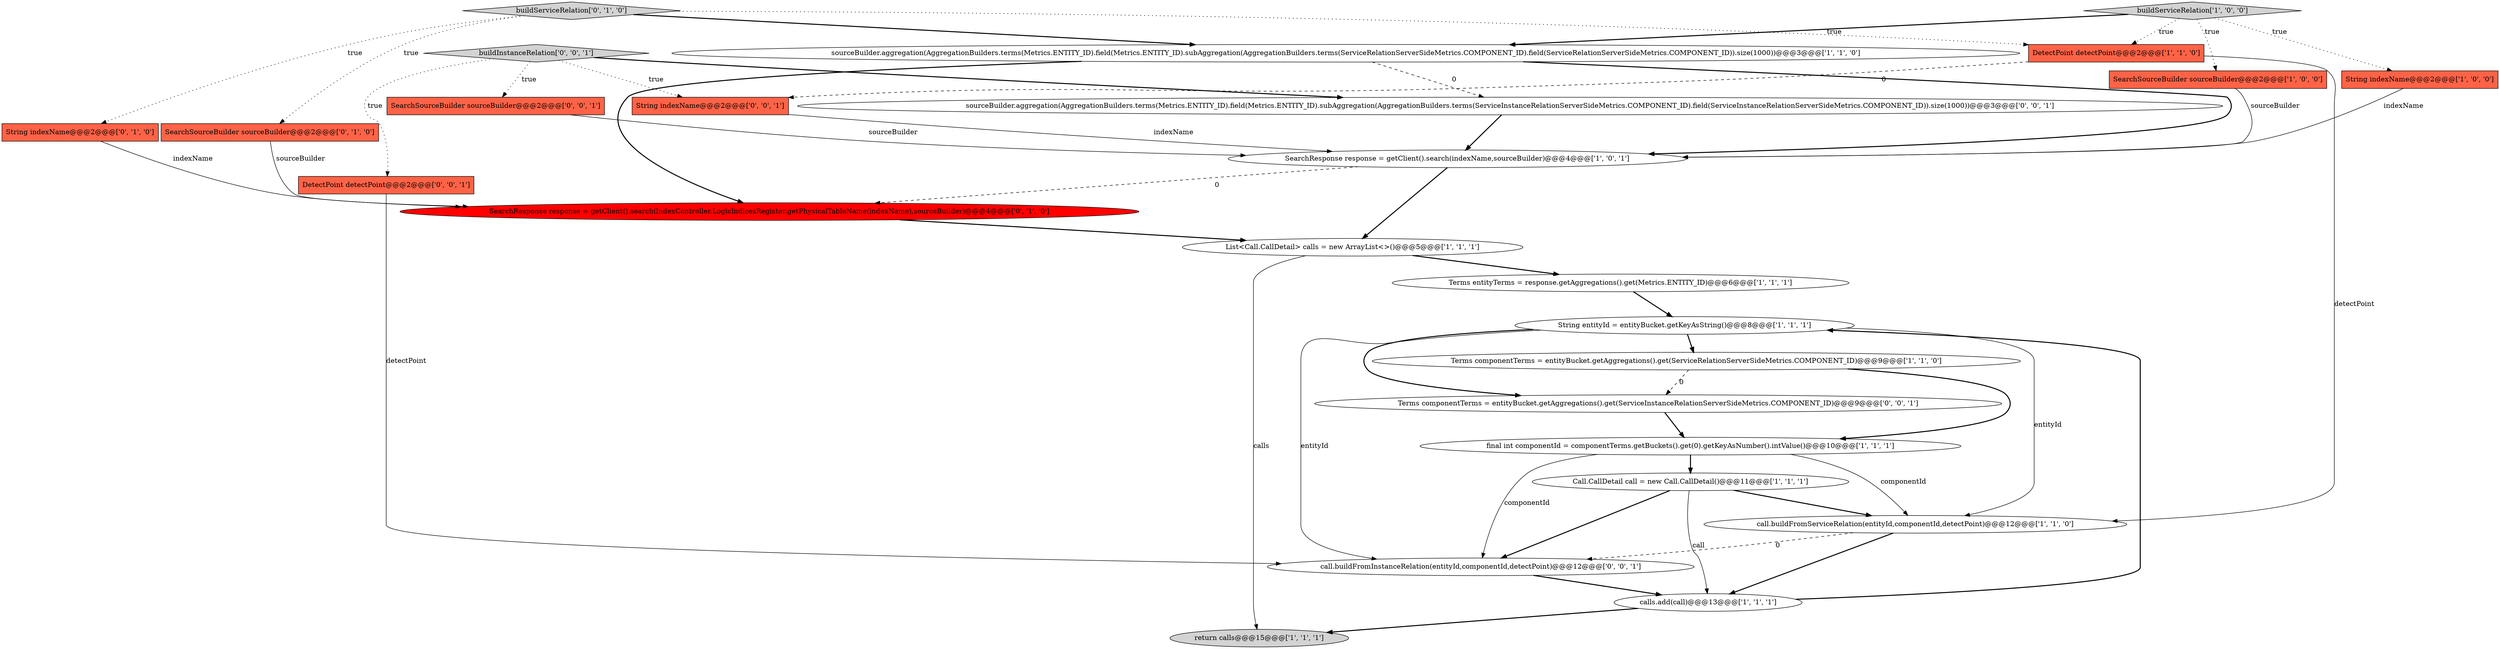 digraph {
18 [style = filled, label = "buildServiceRelation['0', '1', '0']", fillcolor = lightgray, shape = diamond image = "AAA0AAABBB2BBB"];
7 [style = filled, label = "Terms componentTerms = entityBucket.getAggregations().get(ServiceRelationServerSideMetrics.COMPONENT_ID)@@@9@@@['1', '1', '0']", fillcolor = white, shape = ellipse image = "AAA0AAABBB1BBB"];
10 [style = filled, label = "final int componentId = componentTerms.getBuckets().get(0).getKeyAsNumber().intValue()@@@10@@@['1', '1', '1']", fillcolor = white, shape = ellipse image = "AAA0AAABBB1BBB"];
22 [style = filled, label = "SearchSourceBuilder sourceBuilder@@@2@@@['0', '0', '1']", fillcolor = tomato, shape = box image = "AAA0AAABBB3BBB"];
24 [style = filled, label = "call.buildFromInstanceRelation(entityId,componentId,detectPoint)@@@12@@@['0', '0', '1']", fillcolor = white, shape = ellipse image = "AAA0AAABBB3BBB"];
11 [style = filled, label = "SearchSourceBuilder sourceBuilder@@@2@@@['1', '0', '0']", fillcolor = tomato, shape = box image = "AAA0AAABBB1BBB"];
6 [style = filled, label = "sourceBuilder.aggregation(AggregationBuilders.terms(Metrics.ENTITY_ID).field(Metrics.ENTITY_ID).subAggregation(AggregationBuilders.terms(ServiceRelationServerSideMetrics.COMPONENT_ID).field(ServiceRelationServerSideMetrics.COMPONENT_ID)).size(1000))@@@3@@@['1', '1', '0']", fillcolor = white, shape = ellipse image = "AAA0AAABBB1BBB"];
5 [style = filled, label = "Terms entityTerms = response.getAggregations().get(Metrics.ENTITY_ID)@@@6@@@['1', '1', '1']", fillcolor = white, shape = ellipse image = "AAA0AAABBB1BBB"];
13 [style = filled, label = "buildServiceRelation['1', '0', '0']", fillcolor = lightgray, shape = diamond image = "AAA0AAABBB1BBB"];
15 [style = filled, label = "String indexName@@@2@@@['0', '1', '0']", fillcolor = tomato, shape = box image = "AAA0AAABBB2BBB"];
8 [style = filled, label = "return calls@@@15@@@['1', '1', '1']", fillcolor = lightgray, shape = ellipse image = "AAA0AAABBB1BBB"];
9 [style = filled, label = "calls.add(call)@@@13@@@['1', '1', '1']", fillcolor = white, shape = ellipse image = "AAA0AAABBB1BBB"];
21 [style = filled, label = "buildInstanceRelation['0', '0', '1']", fillcolor = lightgray, shape = diamond image = "AAA0AAABBB3BBB"];
17 [style = filled, label = "SearchResponse response = getClient().search(IndexController.LogicIndicesRegister.getPhysicalTableName(indexName),sourceBuilder)@@@4@@@['0', '1', '0']", fillcolor = red, shape = ellipse image = "AAA1AAABBB2BBB"];
14 [style = filled, label = "DetectPoint detectPoint@@@2@@@['1', '1', '0']", fillcolor = tomato, shape = box image = "AAA0AAABBB1BBB"];
16 [style = filled, label = "SearchSourceBuilder sourceBuilder@@@2@@@['0', '1', '0']", fillcolor = tomato, shape = box image = "AAA0AAABBB2BBB"];
2 [style = filled, label = "String entityId = entityBucket.getKeyAsString()@@@8@@@['1', '1', '1']", fillcolor = white, shape = ellipse image = "AAA0AAABBB1BBB"];
1 [style = filled, label = "SearchResponse response = getClient().search(indexName,sourceBuilder)@@@4@@@['1', '0', '1']", fillcolor = white, shape = ellipse image = "AAA0AAABBB1BBB"];
0 [style = filled, label = "call.buildFromServiceRelation(entityId,componentId,detectPoint)@@@12@@@['1', '1', '0']", fillcolor = white, shape = ellipse image = "AAA0AAABBB1BBB"];
4 [style = filled, label = "Call.CallDetail call = new Call.CallDetail()@@@11@@@['1', '1', '1']", fillcolor = white, shape = ellipse image = "AAA0AAABBB1BBB"];
12 [style = filled, label = "List<Call.CallDetail> calls = new ArrayList<>()@@@5@@@['1', '1', '1']", fillcolor = white, shape = ellipse image = "AAA0AAABBB1BBB"];
19 [style = filled, label = "DetectPoint detectPoint@@@2@@@['0', '0', '1']", fillcolor = tomato, shape = box image = "AAA0AAABBB3BBB"];
20 [style = filled, label = "sourceBuilder.aggregation(AggregationBuilders.terms(Metrics.ENTITY_ID).field(Metrics.ENTITY_ID).subAggregation(AggregationBuilders.terms(ServiceInstanceRelationServerSideMetrics.COMPONENT_ID).field(ServiceInstanceRelationServerSideMetrics.COMPONENT_ID)).size(1000))@@@3@@@['0', '0', '1']", fillcolor = white, shape = ellipse image = "AAA0AAABBB3BBB"];
23 [style = filled, label = "String indexName@@@2@@@['0', '0', '1']", fillcolor = tomato, shape = box image = "AAA0AAABBB3BBB"];
25 [style = filled, label = "Terms componentTerms = entityBucket.getAggregations().get(ServiceInstanceRelationServerSideMetrics.COMPONENT_ID)@@@9@@@['0', '0', '1']", fillcolor = white, shape = ellipse image = "AAA0AAABBB3BBB"];
3 [style = filled, label = "String indexName@@@2@@@['1', '0', '0']", fillcolor = tomato, shape = box image = "AAA0AAABBB1BBB"];
6->17 [style = bold, label=""];
4->9 [style = solid, label="call"];
16->17 [style = solid, label="sourceBuilder"];
0->9 [style = bold, label=""];
4->24 [style = bold, label=""];
12->5 [style = bold, label=""];
13->3 [style = dotted, label="true"];
18->16 [style = dotted, label="true"];
3->1 [style = solid, label="indexName"];
7->10 [style = bold, label=""];
9->2 [style = bold, label=""];
11->1 [style = solid, label="sourceBuilder"];
6->20 [style = dashed, label="0"];
14->0 [style = solid, label="detectPoint"];
18->15 [style = dotted, label="true"];
21->22 [style = dotted, label="true"];
2->0 [style = solid, label="entityId"];
20->1 [style = bold, label=""];
15->17 [style = solid, label="indexName"];
9->8 [style = bold, label=""];
18->14 [style = dotted, label="true"];
10->24 [style = solid, label="componentId"];
4->0 [style = bold, label=""];
6->1 [style = bold, label=""];
5->2 [style = bold, label=""];
17->12 [style = bold, label=""];
1->17 [style = dashed, label="0"];
14->23 [style = dashed, label="0"];
21->20 [style = bold, label=""];
10->0 [style = solid, label="componentId"];
18->6 [style = bold, label=""];
21->23 [style = dotted, label="true"];
22->1 [style = solid, label="sourceBuilder"];
21->19 [style = dotted, label="true"];
1->12 [style = bold, label=""];
10->4 [style = bold, label=""];
7->25 [style = dashed, label="0"];
2->24 [style = solid, label="entityId"];
12->8 [style = solid, label="calls"];
13->11 [style = dotted, label="true"];
0->24 [style = dashed, label="0"];
25->10 [style = bold, label=""];
2->7 [style = bold, label=""];
13->6 [style = bold, label=""];
13->14 [style = dotted, label="true"];
2->25 [style = bold, label=""];
19->24 [style = solid, label="detectPoint"];
24->9 [style = bold, label=""];
23->1 [style = solid, label="indexName"];
}
